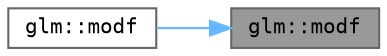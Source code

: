 digraph "glm::modf"
{
 // LATEX_PDF_SIZE
  bgcolor="transparent";
  edge [fontname=Terminal,fontsize=10,labelfontname=Helvetica,labelfontsize=10];
  node [fontname=Terminal,fontsize=10,shape=box,height=0.2,width=0.4];
  rankdir="RL";
  Node1 [label="glm::modf",height=0.2,width=0.4,color="gray40", fillcolor="grey60", style="filled", fontcolor="black",tooltip=" "];
  Node1 -> Node2 [dir="back",color="steelblue1",style="solid"];
  Node2 [label="glm::modf",height=0.2,width=0.4,color="grey40", fillcolor="white", style="filled",URL="$namespaceglm.html#a9b3fe85d9dbc8ce96c4b9fe008b10d39",tooltip=" "];
}
